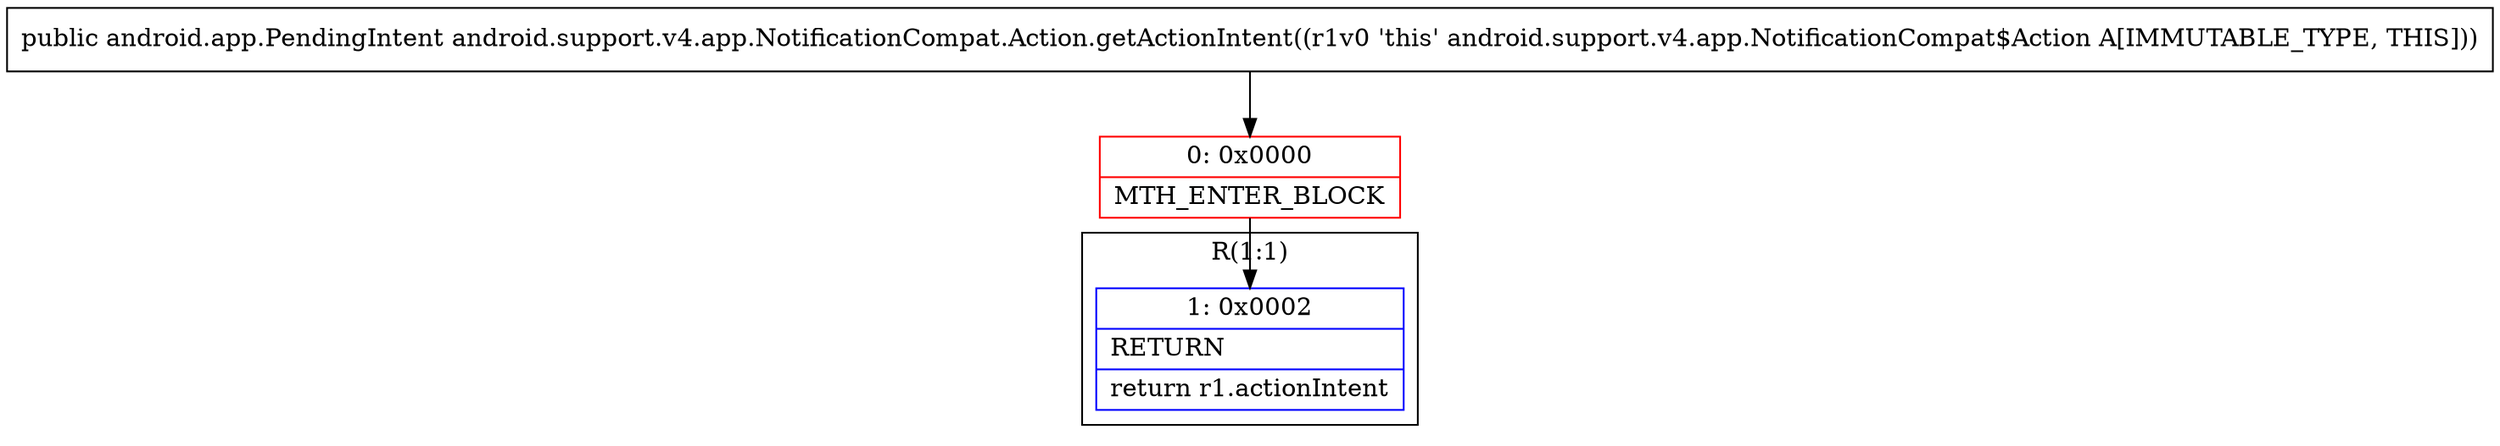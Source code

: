 digraph "CFG forandroid.support.v4.app.NotificationCompat.Action.getActionIntent()Landroid\/app\/PendingIntent;" {
subgraph cluster_Region_1713214509 {
label = "R(1:1)";
node [shape=record,color=blue];
Node_1 [shape=record,label="{1\:\ 0x0002|RETURN\l|return r1.actionIntent\l}"];
}
Node_0 [shape=record,color=red,label="{0\:\ 0x0000|MTH_ENTER_BLOCK\l}"];
MethodNode[shape=record,label="{public android.app.PendingIntent android.support.v4.app.NotificationCompat.Action.getActionIntent((r1v0 'this' android.support.v4.app.NotificationCompat$Action A[IMMUTABLE_TYPE, THIS])) }"];
MethodNode -> Node_0;
Node_0 -> Node_1;
}

